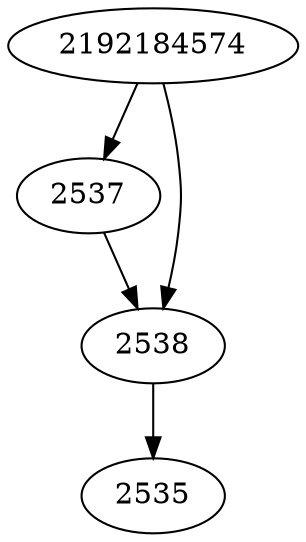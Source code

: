 strict digraph  {
2537;
2538;
2192184574;
2535;
2537 -> 2538;
2538 -> 2535;
2192184574 -> 2537;
2192184574 -> 2538;
}

